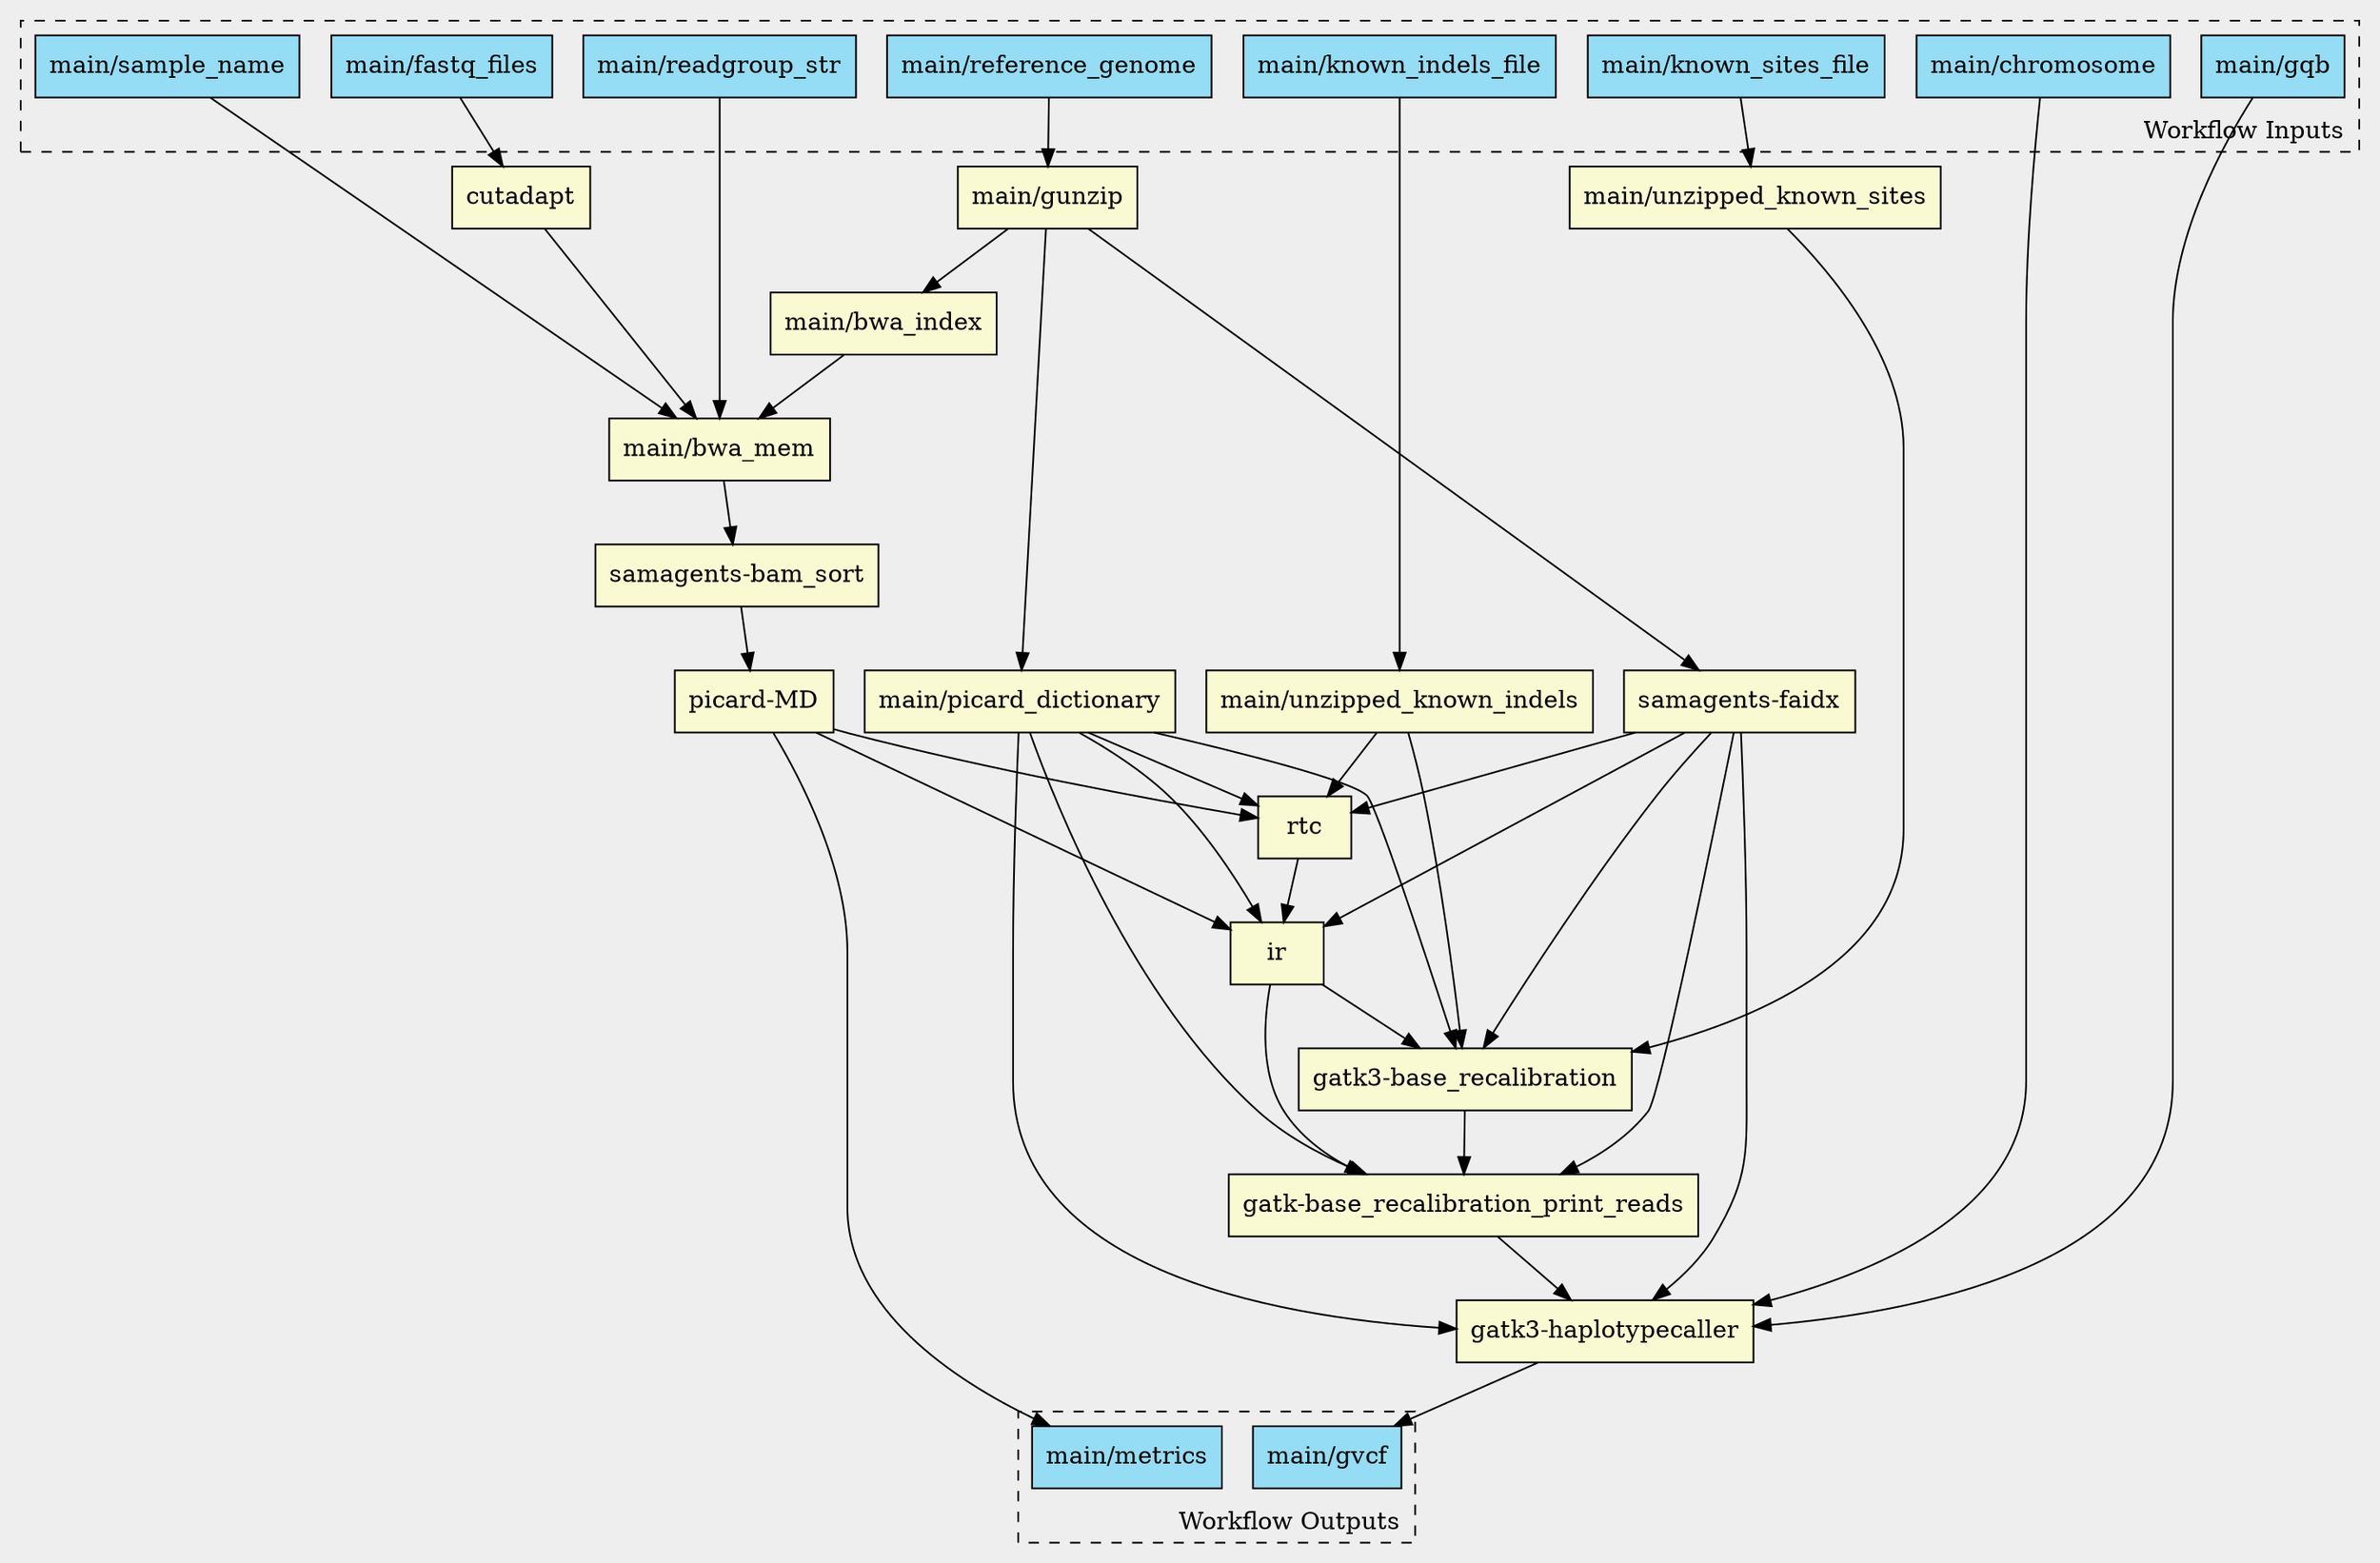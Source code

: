 digraph G {
bgcolor="#eeeeee";
clusterrank=local;
labeljust=right;
labelloc=bottom;
"main/gunzip" [fillcolor=lightgoldenrodyellow, label="main/gunzip", shape=record, style=filled];
"main/bwa_index" [fillcolor=lightgoldenrodyellow, label="main/bwa_index", shape=record, style=filled];
"main/gunzip" -> "main/bwa_index";
"main/bwa_index" [fillcolor=lightgoldenrodyellow, label="main/bwa_index", shape=record, style=filled];
"main/bwa_mem" [fillcolor=lightgoldenrodyellow, label="main/bwa_mem", shape=record, style=filled];
"main/bwa_index" -> "main/bwa_mem";
"main/cutadapt2" [fillcolor=lightgoldenrodyellow, label=cutadapt, shape=record, style=filled];
"main/bwa_mem" [fillcolor=lightgoldenrodyellow, label="main/bwa_mem", shape=record, style=filled];
"main/cutadapt2" -> "main/bwa_mem";
"main/picard_dictionary" [fillcolor=lightgoldenrodyellow, label="main/picard_dictionary", shape=record, style=filled];
"main/gatk-base_recalibration" [fillcolor=lightgoldenrodyellow, label="gatk3-base_recalibration", shape=record, style=filled];
"main/picard_dictionary" -> "main/gatk-base_recalibration";
"main/gatk-ir" [fillcolor=lightgoldenrodyellow, label=ir, shape=record, style=filled];
"main/gatk-base_recalibration" [fillcolor=lightgoldenrodyellow, label="gatk3-base_recalibration", shape=record, style=filled];
"main/gatk-ir" -> "main/gatk-base_recalibration";
"main/unzipped_known_sites" [fillcolor=lightgoldenrodyellow, label="main/unzipped_known_sites", shape=record, style=filled];
"main/gatk-base_recalibration" [fillcolor=lightgoldenrodyellow, label="gatk3-base_recalibration", shape=record, style=filled];
"main/unzipped_known_sites" -> "main/gatk-base_recalibration";
"main/unzipped_known_indels" [fillcolor=lightgoldenrodyellow, label="main/unzipped_known_indels", shape=record, style=filled];
"main/gatk-base_recalibration" [fillcolor=lightgoldenrodyellow, label="gatk3-base_recalibration", shape=record, style=filled];
"main/unzipped_known_indels" -> "main/gatk-base_recalibration";
"main/samagents_index" [fillcolor=lightgoldenrodyellow, label="samagents-faidx", shape=record, style=filled];
"main/gatk-base_recalibration" [fillcolor=lightgoldenrodyellow, label="gatk3-base_recalibration", shape=record, style=filled];
"main/samagents_index" -> "main/gatk-base_recalibration";
"main/samagents_index" [fillcolor=lightgoldenrodyellow, label="samagents-faidx", shape=record, style=filled];
"main/gatk-base_recalibration_print_reads" [fillcolor=lightgoldenrodyellow, label="gatk-base_recalibration_print_reads", shape=record, style=filled];
"main/samagents_index" -> "main/gatk-base_recalibration_print_reads";
"main/gatk-base_recalibration" [fillcolor=lightgoldenrodyellow, label="gatk3-base_recalibration", shape=record, style=filled];
"main/gatk-base_recalibration_print_reads" [fillcolor=lightgoldenrodyellow, label="gatk-base_recalibration_print_reads", shape=record, style=filled];
"main/gatk-base_recalibration" -> "main/gatk-base_recalibration_print_reads";
"main/picard_dictionary" [fillcolor=lightgoldenrodyellow, label="main/picard_dictionary", shape=record, style=filled];
"main/gatk-base_recalibration_print_reads" [fillcolor=lightgoldenrodyellow, label="gatk-base_recalibration_print_reads", shape=record, style=filled];
"main/picard_dictionary" -> "main/gatk-base_recalibration_print_reads";
"main/gatk-ir" [fillcolor=lightgoldenrodyellow, label=ir, shape=record, style=filled];
"main/gatk-base_recalibration_print_reads" [fillcolor=lightgoldenrodyellow, label="gatk-base_recalibration_print_reads", shape=record, style=filled];
"main/gatk-ir" -> "main/gatk-base_recalibration_print_reads";
"main/samagents_index" [fillcolor=lightgoldenrodyellow, label="samagents-faidx", shape=record, style=filled];
"main/gatk-ir" [fillcolor=lightgoldenrodyellow, label=ir, shape=record, style=filled];
"main/samagents_index" -> "main/gatk-ir";
"main/picard_dictionary" [fillcolor=lightgoldenrodyellow, label="main/picard_dictionary", shape=record, style=filled];
"main/gatk-ir" [fillcolor=lightgoldenrodyellow, label=ir, shape=record, style=filled];
"main/picard_dictionary" -> "main/gatk-ir";
"main/gatk3-rtc" [fillcolor=lightgoldenrodyellow, label=rtc, shape=record, style=filled];
"main/gatk-ir" [fillcolor=lightgoldenrodyellow, label=ir, shape=record, style=filled];
"main/gatk3-rtc" -> "main/gatk-ir";
"main/picard_markduplicates" [fillcolor=lightgoldenrodyellow, label="picard-MD", shape=record, style=filled];
"main/gatk-ir" [fillcolor=lightgoldenrodyellow, label=ir, shape=record, style=filled];
"main/picard_markduplicates" -> "main/gatk-ir";
"main/unzipped_known_indels" [fillcolor=lightgoldenrodyellow, label="main/unzipped_known_indels", shape=record, style=filled];
"main/gatk3-rtc" [fillcolor=lightgoldenrodyellow, label=rtc, shape=record, style=filled];
"main/unzipped_known_indels" -> "main/gatk3-rtc";
"main/picard_markduplicates" [fillcolor=lightgoldenrodyellow, label="picard-MD", shape=record, style=filled];
"main/gatk3-rtc" [fillcolor=lightgoldenrodyellow, label=rtc, shape=record, style=filled];
"main/picard_markduplicates" -> "main/gatk3-rtc";
"main/samagents_index" [fillcolor=lightgoldenrodyellow, label="samagents-faidx", shape=record, style=filled];
"main/gatk3-rtc" [fillcolor=lightgoldenrodyellow, label=rtc, shape=record, style=filled];
"main/samagents_index" -> "main/gatk3-rtc";
"main/picard_dictionary" [fillcolor=lightgoldenrodyellow, label="main/picard_dictionary", shape=record, style=filled];
"main/gatk3-rtc" [fillcolor=lightgoldenrodyellow, label=rtc, shape=record, style=filled];
"main/picard_dictionary" -> "main/gatk3-rtc";
"main/samagents_index" [fillcolor=lightgoldenrodyellow, label="samagents-faidx", shape=record, style=filled];
"main/gatk_haplotype_caller" [fillcolor=lightgoldenrodyellow, label="gatk3-haplotypecaller", shape=record, style=filled];
"main/samagents_index" -> "main/gatk_haplotype_caller";
"main/gatk-base_recalibration_print_reads" [fillcolor=lightgoldenrodyellow, label="gatk-base_recalibration_print_reads", shape=record, style=filled];
"main/gatk_haplotype_caller" [fillcolor=lightgoldenrodyellow, label="gatk3-haplotypecaller", shape=record, style=filled];
"main/gatk-base_recalibration_print_reads" -> "main/gatk_haplotype_caller";
"main/picard_dictionary" [fillcolor=lightgoldenrodyellow, label="main/picard_dictionary", shape=record, style=filled];
"main/gatk_haplotype_caller" [fillcolor=lightgoldenrodyellow, label="gatk3-haplotypecaller", shape=record, style=filled];
"main/picard_dictionary" -> "main/gatk_haplotype_caller";
"main/gunzip" [fillcolor=lightgoldenrodyellow, label="main/gunzip", shape=record, style=filled];
"main/picard_dictionary" [fillcolor=lightgoldenrodyellow, label="main/picard_dictionary", shape=record, style=filled];
"main/gunzip" -> "main/picard_dictionary";
"main/samagents_sort" [fillcolor=lightgoldenrodyellow, label="samagents-bam_sort", shape=record, style=filled];
"main/picard_markduplicates" [fillcolor=lightgoldenrodyellow, label="picard-MD", shape=record, style=filled];
"main/samagents_sort" -> "main/picard_markduplicates";
"main/gunzip" [fillcolor=lightgoldenrodyellow, label="main/gunzip", shape=record, style=filled];
"main/samagents_index" [fillcolor=lightgoldenrodyellow, label="samagents-faidx", shape=record, style=filled];
"main/gunzip" -> "main/samagents_index";
"main/bwa_mem" [fillcolor=lightgoldenrodyellow, label="main/bwa_mem", shape=record, style=filled];
"main/samagents_sort" [fillcolor=lightgoldenrodyellow, label="samagents-bam_sort", shape=record, style=filled];
"main/bwa_mem" -> "main/samagents_sort";
subgraph cluster_inputs {
label="Workflow Inputs";
rank=same;
style=dashed;
"main/readgroup_str" [fillcolor="#94DDF4", label="main/readgroup_str", shape=record, style=filled];
"main/sample_name" [fillcolor="#94DDF4", label="main/sample_name", shape=record, style=filled];
"main/fastq_files" [fillcolor="#94DDF4", label="main/fastq_files", shape=record, style=filled];
"main/chromosome" [fillcolor="#94DDF4", label="main/chromosome", shape=record, style=filled];
"main/gqb" [fillcolor="#94DDF4", label="main/gqb", shape=record, style=filled];
"main/reference_genome" [fillcolor="#94DDF4", label="main/reference_genome", shape=record, style=filled];
"main/known_indels_file" [fillcolor="#94DDF4", label="main/known_indels_file", shape=record, style=filled];
"main/known_sites_file" [fillcolor="#94DDF4", label="main/known_sites_file", shape=record, style=filled];
}

"main/readgroup_str" -> "main/bwa_mem";
"main/sample_name" -> "main/bwa_mem";
"main/fastq_files" -> "main/cutadapt2";
"main/chromosome" -> "main/gatk_haplotype_caller";
"main/gqb" -> "main/gatk_haplotype_caller";
"main/reference_genome" -> "main/gunzip";
"main/known_indels_file" -> "main/unzipped_known_indels";
"main/known_sites_file" -> "main/unzipped_known_sites";
subgraph cluster_outputs {
label="Workflow Outputs";
labelloc=b;
rank=same;
style=dashed;
"main/gvcf" [fillcolor="#94DDF4", label="main/gvcf", shape=record, style=filled];
"main/metrics" [fillcolor="#94DDF4", label="main/metrics", shape=record, style=filled];
}

"main/gatk_haplotype_caller" -> "main/gvcf";
"main/picard_markduplicates" -> "main/metrics";
}
